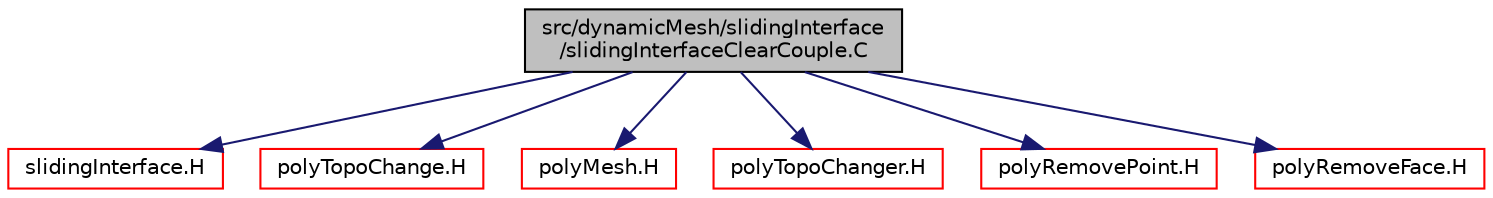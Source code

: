 digraph "src/dynamicMesh/slidingInterface/slidingInterfaceClearCouple.C"
{
  bgcolor="transparent";
  edge [fontname="Helvetica",fontsize="10",labelfontname="Helvetica",labelfontsize="10"];
  node [fontname="Helvetica",fontsize="10",shape=record];
  Node1 [label="src/dynamicMesh/slidingInterface\l/slidingInterfaceClearCouple.C",height=0.2,width=0.4,color="black", fillcolor="grey75", style="filled", fontcolor="black"];
  Node1 -> Node2 [color="midnightblue",fontsize="10",style="solid",fontname="Helvetica"];
  Node2 [label="slidingInterface.H",height=0.2,width=0.4,color="red",URL="$a04927.html"];
  Node1 -> Node3 [color="midnightblue",fontsize="10",style="solid",fontname="Helvetica"];
  Node3 [label="polyTopoChange.H",height=0.2,width=0.4,color="red",URL="$a04885.html"];
  Node1 -> Node4 [color="midnightblue",fontsize="10",style="solid",fontname="Helvetica"];
  Node4 [label="polyMesh.H",height=0.2,width=0.4,color="red",URL="$a08631.html"];
  Node1 -> Node5 [color="midnightblue",fontsize="10",style="solid",fontname="Helvetica"];
  Node5 [label="polyTopoChanger.H",height=0.2,width=0.4,color="red",URL="$a04911.html"];
  Node1 -> Node6 [color="midnightblue",fontsize="10",style="solid",fontname="Helvetica"];
  Node6 [label="polyRemovePoint.H",height=0.2,width=0.4,color="red",URL="$a04903.html"];
  Node1 -> Node7 [color="midnightblue",fontsize="10",style="solid",fontname="Helvetica"];
  Node7 [label="polyRemoveFace.H",height=0.2,width=0.4,color="red",URL="$a04902.html"];
}
